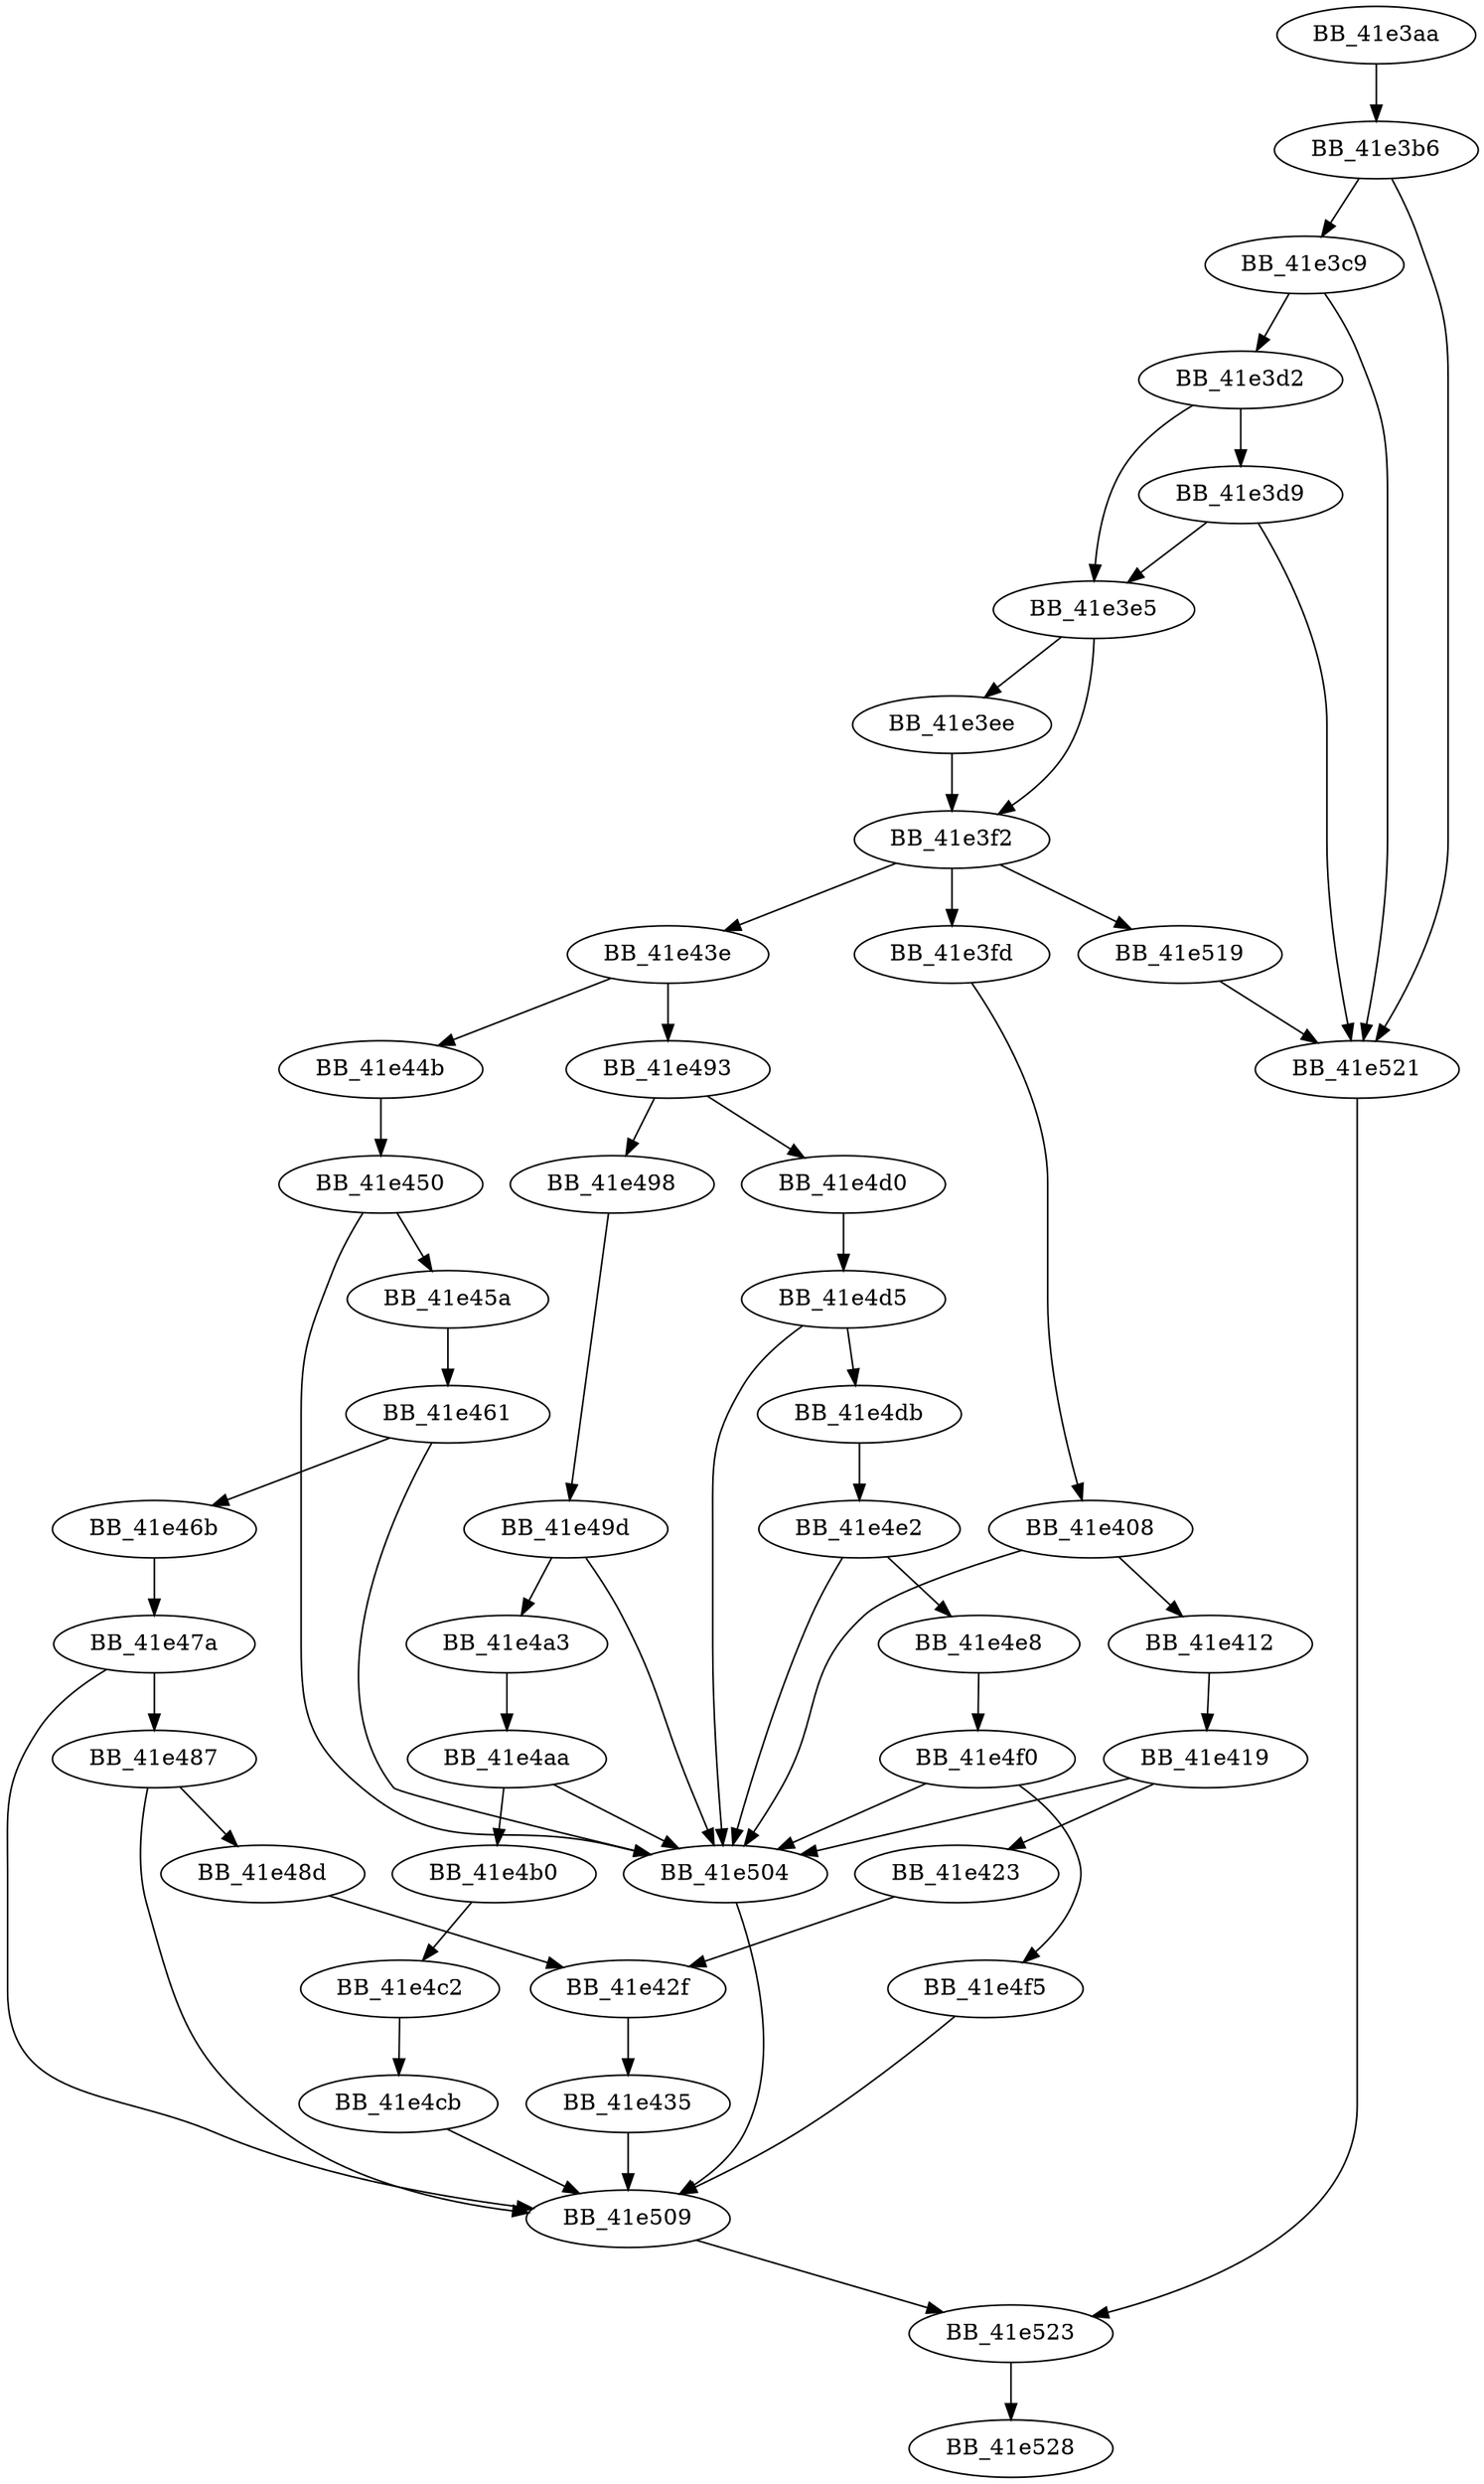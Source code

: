 DiGraph ___BuildCatchObjectHelper{
BB_41e3aa->BB_41e3b6
BB_41e3b6->BB_41e3c9
BB_41e3b6->BB_41e521
BB_41e3c9->BB_41e3d2
BB_41e3c9->BB_41e521
BB_41e3d2->BB_41e3d9
BB_41e3d2->BB_41e3e5
BB_41e3d9->BB_41e3e5
BB_41e3d9->BB_41e521
BB_41e3e5->BB_41e3ee
BB_41e3e5->BB_41e3f2
BB_41e3ee->BB_41e3f2
BB_41e3f2->BB_41e3fd
BB_41e3f2->BB_41e43e
BB_41e3f2->BB_41e519
BB_41e3fd->BB_41e408
BB_41e408->BB_41e412
BB_41e408->BB_41e504
BB_41e412->BB_41e419
BB_41e419->BB_41e423
BB_41e419->BB_41e504
BB_41e423->BB_41e42f
BB_41e42f->BB_41e435
BB_41e435->BB_41e509
BB_41e43e->BB_41e44b
BB_41e43e->BB_41e493
BB_41e44b->BB_41e450
BB_41e450->BB_41e45a
BB_41e450->BB_41e504
BB_41e45a->BB_41e461
BB_41e461->BB_41e46b
BB_41e461->BB_41e504
BB_41e46b->BB_41e47a
BB_41e47a->BB_41e487
BB_41e47a->BB_41e509
BB_41e487->BB_41e48d
BB_41e487->BB_41e509
BB_41e48d->BB_41e42f
BB_41e493->BB_41e498
BB_41e493->BB_41e4d0
BB_41e498->BB_41e49d
BB_41e49d->BB_41e4a3
BB_41e49d->BB_41e504
BB_41e4a3->BB_41e4aa
BB_41e4aa->BB_41e4b0
BB_41e4aa->BB_41e504
BB_41e4b0->BB_41e4c2
BB_41e4c2->BB_41e4cb
BB_41e4cb->BB_41e509
BB_41e4d0->BB_41e4d5
BB_41e4d5->BB_41e4db
BB_41e4d5->BB_41e504
BB_41e4db->BB_41e4e2
BB_41e4e2->BB_41e4e8
BB_41e4e2->BB_41e504
BB_41e4e8->BB_41e4f0
BB_41e4f0->BB_41e4f5
BB_41e4f0->BB_41e504
BB_41e4f5->BB_41e509
BB_41e504->BB_41e509
BB_41e509->BB_41e523
BB_41e519->BB_41e521
BB_41e521->BB_41e523
BB_41e523->BB_41e528
}
